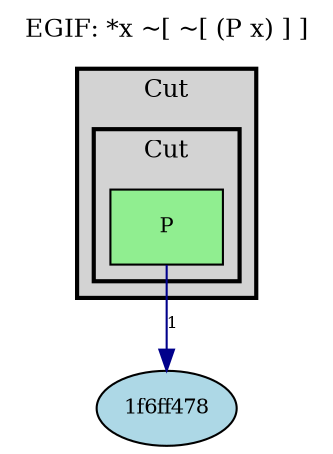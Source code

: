 digraph EG {
  rankdir=TB;
  compound=true;
  node [fontsize=10];

  label="EGIF: *x ~[ ~[ (P x) ] ]";
  labelloc="t";
  fontsize=12;

  "pred_e_5830d0d4" [label="P", shape=box, style=filled, fillcolor=lightgreen];
  "Vertex(id='v_1f6ff478', label=None, is_generic=True)" [label="1f6ff478", shape=ellipse, style=filled, fillcolor=lightblue];
  subgraph cluster_0_0 {
    label="Cut";
    style=filled;
    fillcolor=lightgray;
    color=black;
    penwidth=2;
    subgraph cluster_1_0 {
      label="Cut";
      style=filled;
      fillcolor=lightgray;
      color=black;
      penwidth=2;
      "pred_e_5830d0d4";
    }

  }

  // ν mapping connections
  "pred_e_5830d0d4" -> "Vertex(id='v_1f6ff478', label=None, is_generic=True)" [label="1", color=darkblue, fontsize=8];
}